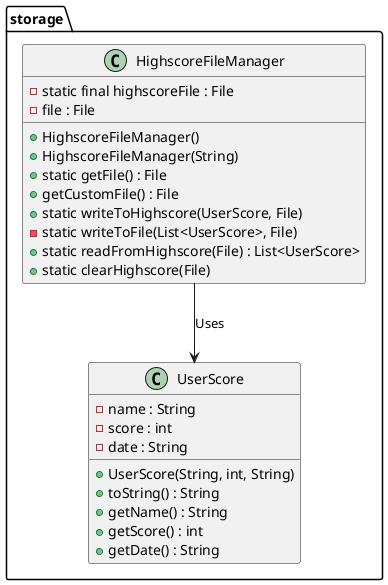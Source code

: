 @startuml klasseDiag

package storage {

    class HighscoreFileManager {
        - static final highscoreFile : File
        - file : File
        + HighscoreFileManager()
        + HighscoreFileManager(String)
        + static getFile() : File
        + getCustomFile() : File
        + static writeToHighscore(UserScore, File)
        - static writeToFile(List<UserScore>, File)
        + static readFromHighscore(File) : List<UserScore>
        + static clearHighscore(File)
    }

    class UserScore {
        - name : String
        - score : int
        - date : String
        + UserScore(String, int, String)
        + toString() : String
        + getName() : String
        + getScore() : int
        + getDate() : String
    }

    HighscoreFileManager --> UserScore: Uses

}

@enduml
